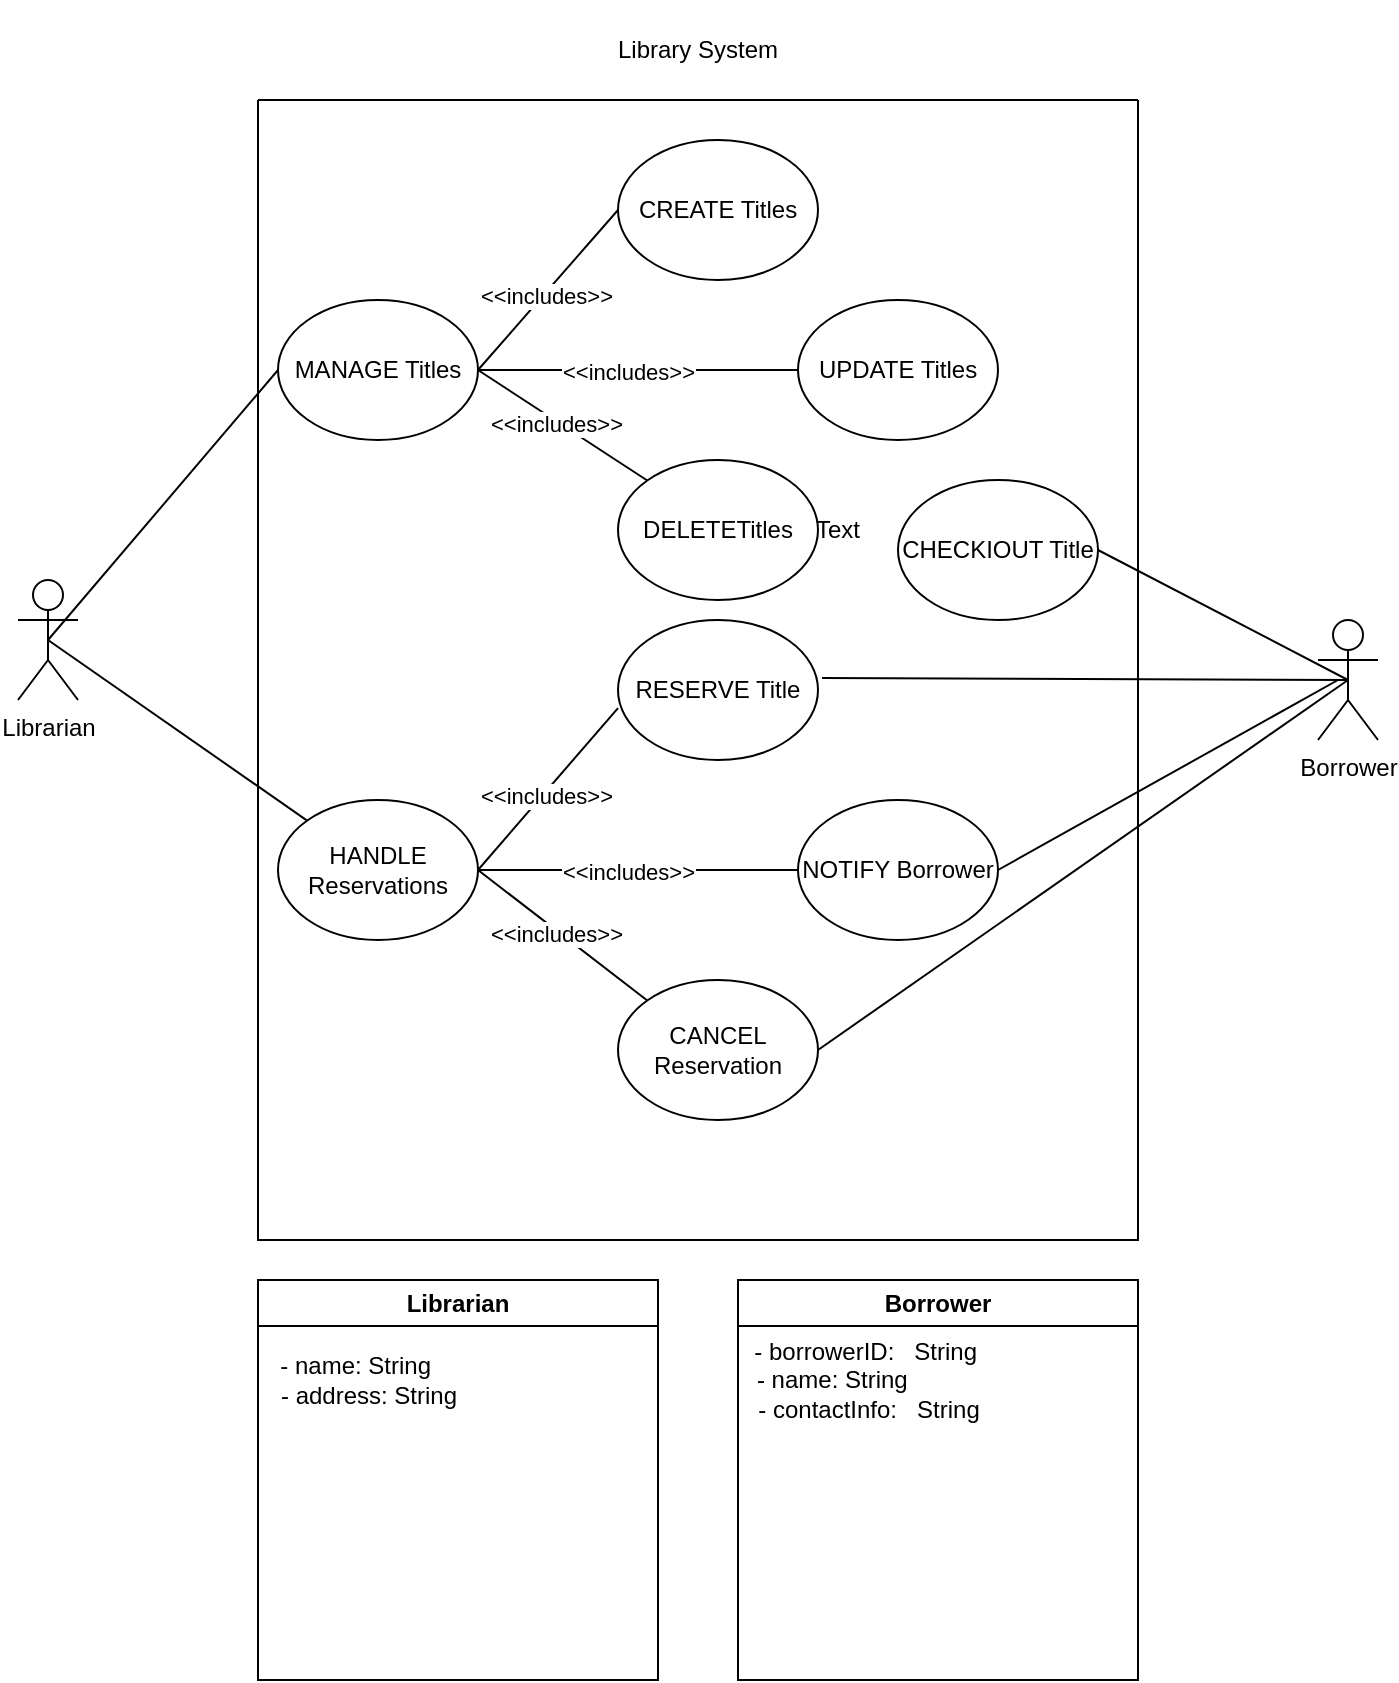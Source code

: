 <mxfile version="24.6.4" type="device">
  <diagram name="Page-1" id="xFXfk-GI2p3G2VyCxVJh">
    <mxGraphModel dx="1674" dy="836" grid="1" gridSize="10" guides="1" tooltips="1" connect="1" arrows="1" fold="1" page="1" pageScale="1" pageWidth="850" pageHeight="1100" math="0" shadow="0">
      <root>
        <mxCell id="0" />
        <mxCell id="1" parent="0" />
        <mxCell id="R4-XNf2cqXM6LbsBFzB1-1" value="" style="swimlane;startSize=0;" parent="1" vertex="1">
          <mxGeometry x="130" y="110" width="440" height="570" as="geometry" />
        </mxCell>
        <mxCell id="R4-XNf2cqXM6LbsBFzB1-2" value="MANAGE Titles" style="ellipse;whiteSpace=wrap;html=1;" parent="R4-XNf2cqXM6LbsBFzB1-1" vertex="1">
          <mxGeometry x="10" y="100" width="100" height="70" as="geometry" />
        </mxCell>
        <mxCell id="R4-XNf2cqXM6LbsBFzB1-5" value="CREATE Titles" style="ellipse;whiteSpace=wrap;html=1;" parent="R4-XNf2cqXM6LbsBFzB1-1" vertex="1">
          <mxGeometry x="180" y="20" width="100" height="70" as="geometry" />
        </mxCell>
        <mxCell id="R4-XNf2cqXM6LbsBFzB1-6" value="UPDATE Titles" style="ellipse;whiteSpace=wrap;html=1;" parent="R4-XNf2cqXM6LbsBFzB1-1" vertex="1">
          <mxGeometry x="270" y="100" width="100" height="70" as="geometry" />
        </mxCell>
        <mxCell id="R4-XNf2cqXM6LbsBFzB1-7" value="DELETETitles" style="ellipse;whiteSpace=wrap;html=1;" parent="R4-XNf2cqXM6LbsBFzB1-1" vertex="1">
          <mxGeometry x="180" y="180" width="100" height="70" as="geometry" />
        </mxCell>
        <mxCell id="R4-XNf2cqXM6LbsBFzB1-8" value="" style="endArrow=none;html=1;rounded=0;exitX=1;exitY=0.5;exitDx=0;exitDy=0;entryX=0;entryY=0.5;entryDx=0;entryDy=0;" parent="R4-XNf2cqXM6LbsBFzB1-1" source="R4-XNf2cqXM6LbsBFzB1-2" target="R4-XNf2cqXM6LbsBFzB1-5" edge="1">
          <mxGeometry width="50" height="50" relative="1" as="geometry">
            <mxPoint x="270" y="340" as="sourcePoint" />
            <mxPoint x="320" y="290" as="targetPoint" />
          </mxGeometry>
        </mxCell>
        <mxCell id="R4-XNf2cqXM6LbsBFzB1-11" value="&amp;lt;&amp;lt;includes&amp;gt;&amp;gt;" style="edgeLabel;html=1;align=center;verticalAlign=middle;resizable=0;points=[];" parent="R4-XNf2cqXM6LbsBFzB1-8" vertex="1" connectable="0">
          <mxGeometry x="-0.06" y="-1" relative="1" as="geometry">
            <mxPoint as="offset" />
          </mxGeometry>
        </mxCell>
        <mxCell id="R4-XNf2cqXM6LbsBFzB1-12" value="" style="endArrow=none;html=1;rounded=0;exitX=1;exitY=0.5;exitDx=0;exitDy=0;entryX=0;entryY=0.5;entryDx=0;entryDy=0;" parent="R4-XNf2cqXM6LbsBFzB1-1" source="R4-XNf2cqXM6LbsBFzB1-2" target="R4-XNf2cqXM6LbsBFzB1-6" edge="1">
          <mxGeometry width="50" height="50" relative="1" as="geometry">
            <mxPoint x="120" y="145" as="sourcePoint" />
            <mxPoint x="190" y="65" as="targetPoint" />
          </mxGeometry>
        </mxCell>
        <mxCell id="R4-XNf2cqXM6LbsBFzB1-13" value="&amp;lt;&amp;lt;includes&amp;gt;&amp;gt;" style="edgeLabel;html=1;align=center;verticalAlign=middle;resizable=0;points=[];" parent="R4-XNf2cqXM6LbsBFzB1-12" vertex="1" connectable="0">
          <mxGeometry x="-0.06" y="-1" relative="1" as="geometry">
            <mxPoint as="offset" />
          </mxGeometry>
        </mxCell>
        <mxCell id="R4-XNf2cqXM6LbsBFzB1-14" value="" style="endArrow=none;html=1;rounded=0;exitX=1;exitY=0.5;exitDx=0;exitDy=0;entryX=0;entryY=0;entryDx=0;entryDy=0;" parent="R4-XNf2cqXM6LbsBFzB1-1" source="R4-XNf2cqXM6LbsBFzB1-2" target="R4-XNf2cqXM6LbsBFzB1-7" edge="1">
          <mxGeometry width="50" height="50" relative="1" as="geometry">
            <mxPoint x="120" y="145" as="sourcePoint" />
            <mxPoint x="280" y="145" as="targetPoint" />
          </mxGeometry>
        </mxCell>
        <mxCell id="R4-XNf2cqXM6LbsBFzB1-15" value="&amp;lt;&amp;lt;includes&amp;gt;&amp;gt;" style="edgeLabel;html=1;align=center;verticalAlign=middle;resizable=0;points=[];" parent="R4-XNf2cqXM6LbsBFzB1-14" vertex="1" connectable="0">
          <mxGeometry x="-0.06" y="-1" relative="1" as="geometry">
            <mxPoint as="offset" />
          </mxGeometry>
        </mxCell>
        <mxCell id="R4-XNf2cqXM6LbsBFzB1-17" value="HANDLE Reservations" style="ellipse;whiteSpace=wrap;html=1;" parent="R4-XNf2cqXM6LbsBFzB1-1" vertex="1">
          <mxGeometry x="10" y="350" width="100" height="70" as="geometry" />
        </mxCell>
        <mxCell id="R4-XNf2cqXM6LbsBFzB1-18" value="NOTIFY Borrower" style="ellipse;whiteSpace=wrap;html=1;" parent="R4-XNf2cqXM6LbsBFzB1-1" vertex="1">
          <mxGeometry x="270" y="350" width="100" height="70" as="geometry" />
        </mxCell>
        <mxCell id="R4-XNf2cqXM6LbsBFzB1-19" value="CANCEL Reservation" style="ellipse;whiteSpace=wrap;html=1;" parent="R4-XNf2cqXM6LbsBFzB1-1" vertex="1">
          <mxGeometry x="180" y="440" width="100" height="70" as="geometry" />
        </mxCell>
        <mxCell id="R4-XNf2cqXM6LbsBFzB1-20" value="RESERVE Title" style="ellipse;whiteSpace=wrap;html=1;" parent="R4-XNf2cqXM6LbsBFzB1-1" vertex="1">
          <mxGeometry x="180" y="260" width="100" height="70" as="geometry" />
        </mxCell>
        <mxCell id="R4-XNf2cqXM6LbsBFzB1-21" value="" style="endArrow=none;html=1;rounded=0;exitX=1;exitY=0.5;exitDx=0;exitDy=0;entryX=0;entryY=0.629;entryDx=0;entryDy=0;entryPerimeter=0;" parent="R4-XNf2cqXM6LbsBFzB1-1" source="R4-XNf2cqXM6LbsBFzB1-17" target="R4-XNf2cqXM6LbsBFzB1-20" edge="1">
          <mxGeometry width="50" height="50" relative="1" as="geometry">
            <mxPoint x="120" y="145" as="sourcePoint" />
            <mxPoint x="190" y="65" as="targetPoint" />
          </mxGeometry>
        </mxCell>
        <mxCell id="R4-XNf2cqXM6LbsBFzB1-22" value="&amp;lt;&amp;lt;includes&amp;gt;&amp;gt;" style="edgeLabel;html=1;align=center;verticalAlign=middle;resizable=0;points=[];" parent="R4-XNf2cqXM6LbsBFzB1-21" vertex="1" connectable="0">
          <mxGeometry x="-0.06" y="-1" relative="1" as="geometry">
            <mxPoint as="offset" />
          </mxGeometry>
        </mxCell>
        <mxCell id="R4-XNf2cqXM6LbsBFzB1-23" value="" style="endArrow=none;html=1;rounded=0;exitX=1;exitY=0.5;exitDx=0;exitDy=0;entryX=0;entryY=0.5;entryDx=0;entryDy=0;" parent="R4-XNf2cqXM6LbsBFzB1-1" source="R4-XNf2cqXM6LbsBFzB1-17" target="R4-XNf2cqXM6LbsBFzB1-18" edge="1">
          <mxGeometry width="50" height="50" relative="1" as="geometry">
            <mxPoint x="120" y="395" as="sourcePoint" />
            <mxPoint x="190" y="314" as="targetPoint" />
          </mxGeometry>
        </mxCell>
        <mxCell id="R4-XNf2cqXM6LbsBFzB1-24" value="&amp;lt;&amp;lt;includes&amp;gt;&amp;gt;" style="edgeLabel;html=1;align=center;verticalAlign=middle;resizable=0;points=[];" parent="R4-XNf2cqXM6LbsBFzB1-23" vertex="1" connectable="0">
          <mxGeometry x="-0.06" y="-1" relative="1" as="geometry">
            <mxPoint as="offset" />
          </mxGeometry>
        </mxCell>
        <mxCell id="R4-XNf2cqXM6LbsBFzB1-25" value="" style="endArrow=none;html=1;rounded=0;exitX=1;exitY=0.5;exitDx=0;exitDy=0;entryX=0;entryY=0;entryDx=0;entryDy=0;" parent="R4-XNf2cqXM6LbsBFzB1-1" source="R4-XNf2cqXM6LbsBFzB1-17" target="R4-XNf2cqXM6LbsBFzB1-19" edge="1">
          <mxGeometry width="50" height="50" relative="1" as="geometry">
            <mxPoint x="120" y="395" as="sourcePoint" />
            <mxPoint x="190" y="314" as="targetPoint" />
          </mxGeometry>
        </mxCell>
        <mxCell id="R4-XNf2cqXM6LbsBFzB1-26" value="&amp;lt;&amp;lt;includes&amp;gt;&amp;gt;" style="edgeLabel;html=1;align=center;verticalAlign=middle;resizable=0;points=[];" parent="R4-XNf2cqXM6LbsBFzB1-25" vertex="1" connectable="0">
          <mxGeometry x="-0.06" y="-1" relative="1" as="geometry">
            <mxPoint as="offset" />
          </mxGeometry>
        </mxCell>
        <mxCell id="R4-XNf2cqXM6LbsBFzB1-33" value="CHECKIOUT Title" style="ellipse;whiteSpace=wrap;html=1;" parent="R4-XNf2cqXM6LbsBFzB1-1" vertex="1">
          <mxGeometry x="320" y="190" width="100" height="70" as="geometry" />
        </mxCell>
        <mxCell id="R4-XNf2cqXM6LbsBFzB1-3" value="&lt;div&gt;Librarian&lt;/div&gt;&lt;div&gt;&lt;br&gt;&lt;/div&gt;" style="shape=umlActor;verticalLabelPosition=bottom;verticalAlign=top;html=1;outlineConnect=0;" parent="1" vertex="1">
          <mxGeometry x="10" y="350" width="30" height="60" as="geometry" />
        </mxCell>
        <mxCell id="R4-XNf2cqXM6LbsBFzB1-16" value="" style="endArrow=none;html=1;rounded=0;exitX=0.5;exitY=0.5;exitDx=0;exitDy=0;exitPerimeter=0;entryX=0;entryY=0.5;entryDx=0;entryDy=0;" parent="1" source="R4-XNf2cqXM6LbsBFzB1-3" target="R4-XNf2cqXM6LbsBFzB1-2" edge="1">
          <mxGeometry width="50" height="50" relative="1" as="geometry">
            <mxPoint x="400" y="450" as="sourcePoint" />
            <mxPoint x="450" y="400" as="targetPoint" />
          </mxGeometry>
        </mxCell>
        <mxCell id="R4-XNf2cqXM6LbsBFzB1-28" value="" style="endArrow=none;html=1;rounded=0;exitX=0.5;exitY=0.5;exitDx=0;exitDy=0;exitPerimeter=0;" parent="1" source="R4-XNf2cqXM6LbsBFzB1-3" target="R4-XNf2cqXM6LbsBFzB1-17" edge="1">
          <mxGeometry width="50" height="50" relative="1" as="geometry">
            <mxPoint x="400" y="450" as="sourcePoint" />
            <mxPoint x="450" y="400" as="targetPoint" />
          </mxGeometry>
        </mxCell>
        <mxCell id="R4-XNf2cqXM6LbsBFzB1-29" value="Borrower&lt;div&gt;&lt;br&gt;&lt;/div&gt;" style="shape=umlActor;verticalLabelPosition=bottom;verticalAlign=top;html=1;outlineConnect=0;" parent="1" vertex="1">
          <mxGeometry x="660" y="370" width="30" height="60" as="geometry" />
        </mxCell>
        <mxCell id="R4-XNf2cqXM6LbsBFzB1-30" value="" style="endArrow=none;html=1;rounded=0;entryX=0.5;entryY=0.5;entryDx=0;entryDy=0;entryPerimeter=0;exitX=1.02;exitY=0.414;exitDx=0;exitDy=0;exitPerimeter=0;" parent="1" source="R4-XNf2cqXM6LbsBFzB1-20" target="R4-XNf2cqXM6LbsBFzB1-29" edge="1">
          <mxGeometry width="50" height="50" relative="1" as="geometry">
            <mxPoint x="600" y="460" as="sourcePoint" />
            <mxPoint x="650" y="410" as="targetPoint" />
          </mxGeometry>
        </mxCell>
        <mxCell id="R4-XNf2cqXM6LbsBFzB1-31" value="" style="endArrow=none;html=1;rounded=0;exitX=1;exitY=0.5;exitDx=0;exitDy=0;" parent="1" source="R4-XNf2cqXM6LbsBFzB1-18" edge="1">
          <mxGeometry width="50" height="50" relative="1" as="geometry">
            <mxPoint x="600" y="460" as="sourcePoint" />
            <mxPoint x="670" y="400" as="targetPoint" />
          </mxGeometry>
        </mxCell>
        <mxCell id="R4-XNf2cqXM6LbsBFzB1-34" value="" style="endArrow=none;html=1;rounded=0;entryX=0.5;entryY=0.5;entryDx=0;entryDy=0;entryPerimeter=0;exitX=1;exitY=0.5;exitDx=0;exitDy=0;" parent="1" source="R4-XNf2cqXM6LbsBFzB1-33" target="R4-XNf2cqXM6LbsBFzB1-29" edge="1">
          <mxGeometry width="50" height="50" relative="1" as="geometry">
            <mxPoint x="600" y="460" as="sourcePoint" />
            <mxPoint x="650" y="410" as="targetPoint" />
          </mxGeometry>
        </mxCell>
        <mxCell id="R4-XNf2cqXM6LbsBFzB1-35" value="" style="endArrow=none;html=1;rounded=0;exitX=0.5;exitY=0.5;exitDx=0;exitDy=0;exitPerimeter=0;entryX=1;entryY=0.5;entryDx=0;entryDy=0;" parent="1" source="R4-XNf2cqXM6LbsBFzB1-29" target="R4-XNf2cqXM6LbsBFzB1-19" edge="1">
          <mxGeometry width="50" height="50" relative="1" as="geometry">
            <mxPoint x="600" y="460" as="sourcePoint" />
            <mxPoint x="640" y="500" as="targetPoint" />
          </mxGeometry>
        </mxCell>
        <mxCell id="R4-XNf2cqXM6LbsBFzB1-36" value="Librarian" style="swimlane;whiteSpace=wrap;html=1;" parent="1" vertex="1">
          <mxGeometry x="130" y="700" width="200" height="200" as="geometry" />
        </mxCell>
        <mxCell id="R4-XNf2cqXM6LbsBFzB1-38" value="&lt;span class=&quot;hljs-operator&quot;&gt;-&lt;/span&gt; name: String&amp;nbsp;&lt;br&gt;&amp;nbsp; &amp;nbsp;&lt;span class=&quot;hljs-operator&quot;&gt;-&lt;/span&gt; address: String" style="text;html=1;align=center;verticalAlign=middle;resizable=0;points=[];autosize=1;strokeColor=none;fillColor=none;" parent="R4-XNf2cqXM6LbsBFzB1-36" vertex="1">
          <mxGeometry x="-10" y="30" width="120" height="40" as="geometry" />
        </mxCell>
        <mxCell id="R4-XNf2cqXM6LbsBFzB1-39" value="Borrower" style="swimlane;whiteSpace=wrap;html=1;" parent="1" vertex="1">
          <mxGeometry x="370" y="700" width="200" height="200" as="geometry" />
        </mxCell>
        <mxCell id="R4-XNf2cqXM6LbsBFzB1-40" value="&amp;nbsp; &amp;nbsp; &amp;nbsp; &amp;nbsp; &amp;nbsp; &amp;nbsp;&lt;span class=&quot;hljs-operator&quot;&gt;-&lt;/span&gt; borrowerID: &amp;nbsp;&amp;nbsp;String &amp;nbsp;&amp;nbsp;&lt;div&gt;&lt;span style=&quot;background-color: initial;&quot; class=&quot;hljs-operator&quot;&gt;-&lt;/span&gt;&lt;span style=&quot;background-color: initial;&quot;&gt; name: String &lt;/span&gt;&lt;span style=&quot;background-color: initial;&quot;&gt;&amp;nbsp;&lt;/span&gt;&lt;div&gt;&amp;nbsp; &amp;nbsp; &amp;nbsp; &amp;nbsp; &amp;nbsp;&amp;nbsp;&lt;span class=&quot;hljs-operator&quot;&gt;-&lt;/span&gt; contactInfo: &amp;nbsp;&amp;nbsp;String&amp;nbsp;&lt;/div&gt;&lt;/div&gt;" style="text;html=1;align=center;verticalAlign=middle;resizable=0;points=[];autosize=1;strokeColor=none;fillColor=none;" parent="R4-XNf2cqXM6LbsBFzB1-39" vertex="1">
          <mxGeometry x="-40" y="20" width="180" height="60" as="geometry" />
        </mxCell>
        <mxCell id="DR6ckXMDACbLpAPeY0SF-1" value="Text" style="text;html=1;align=center;verticalAlign=middle;whiteSpace=wrap;rounded=0;" vertex="1" parent="1">
          <mxGeometry x="390" y="310" width="60" height="30" as="geometry" />
        </mxCell>
        <mxCell id="DR6ckXMDACbLpAPeY0SF-2" value="Library System" style="text;html=1;align=center;verticalAlign=middle;whiteSpace=wrap;rounded=0;" vertex="1" parent="1">
          <mxGeometry x="240" y="60" width="220" height="50" as="geometry" />
        </mxCell>
      </root>
    </mxGraphModel>
  </diagram>
</mxfile>
